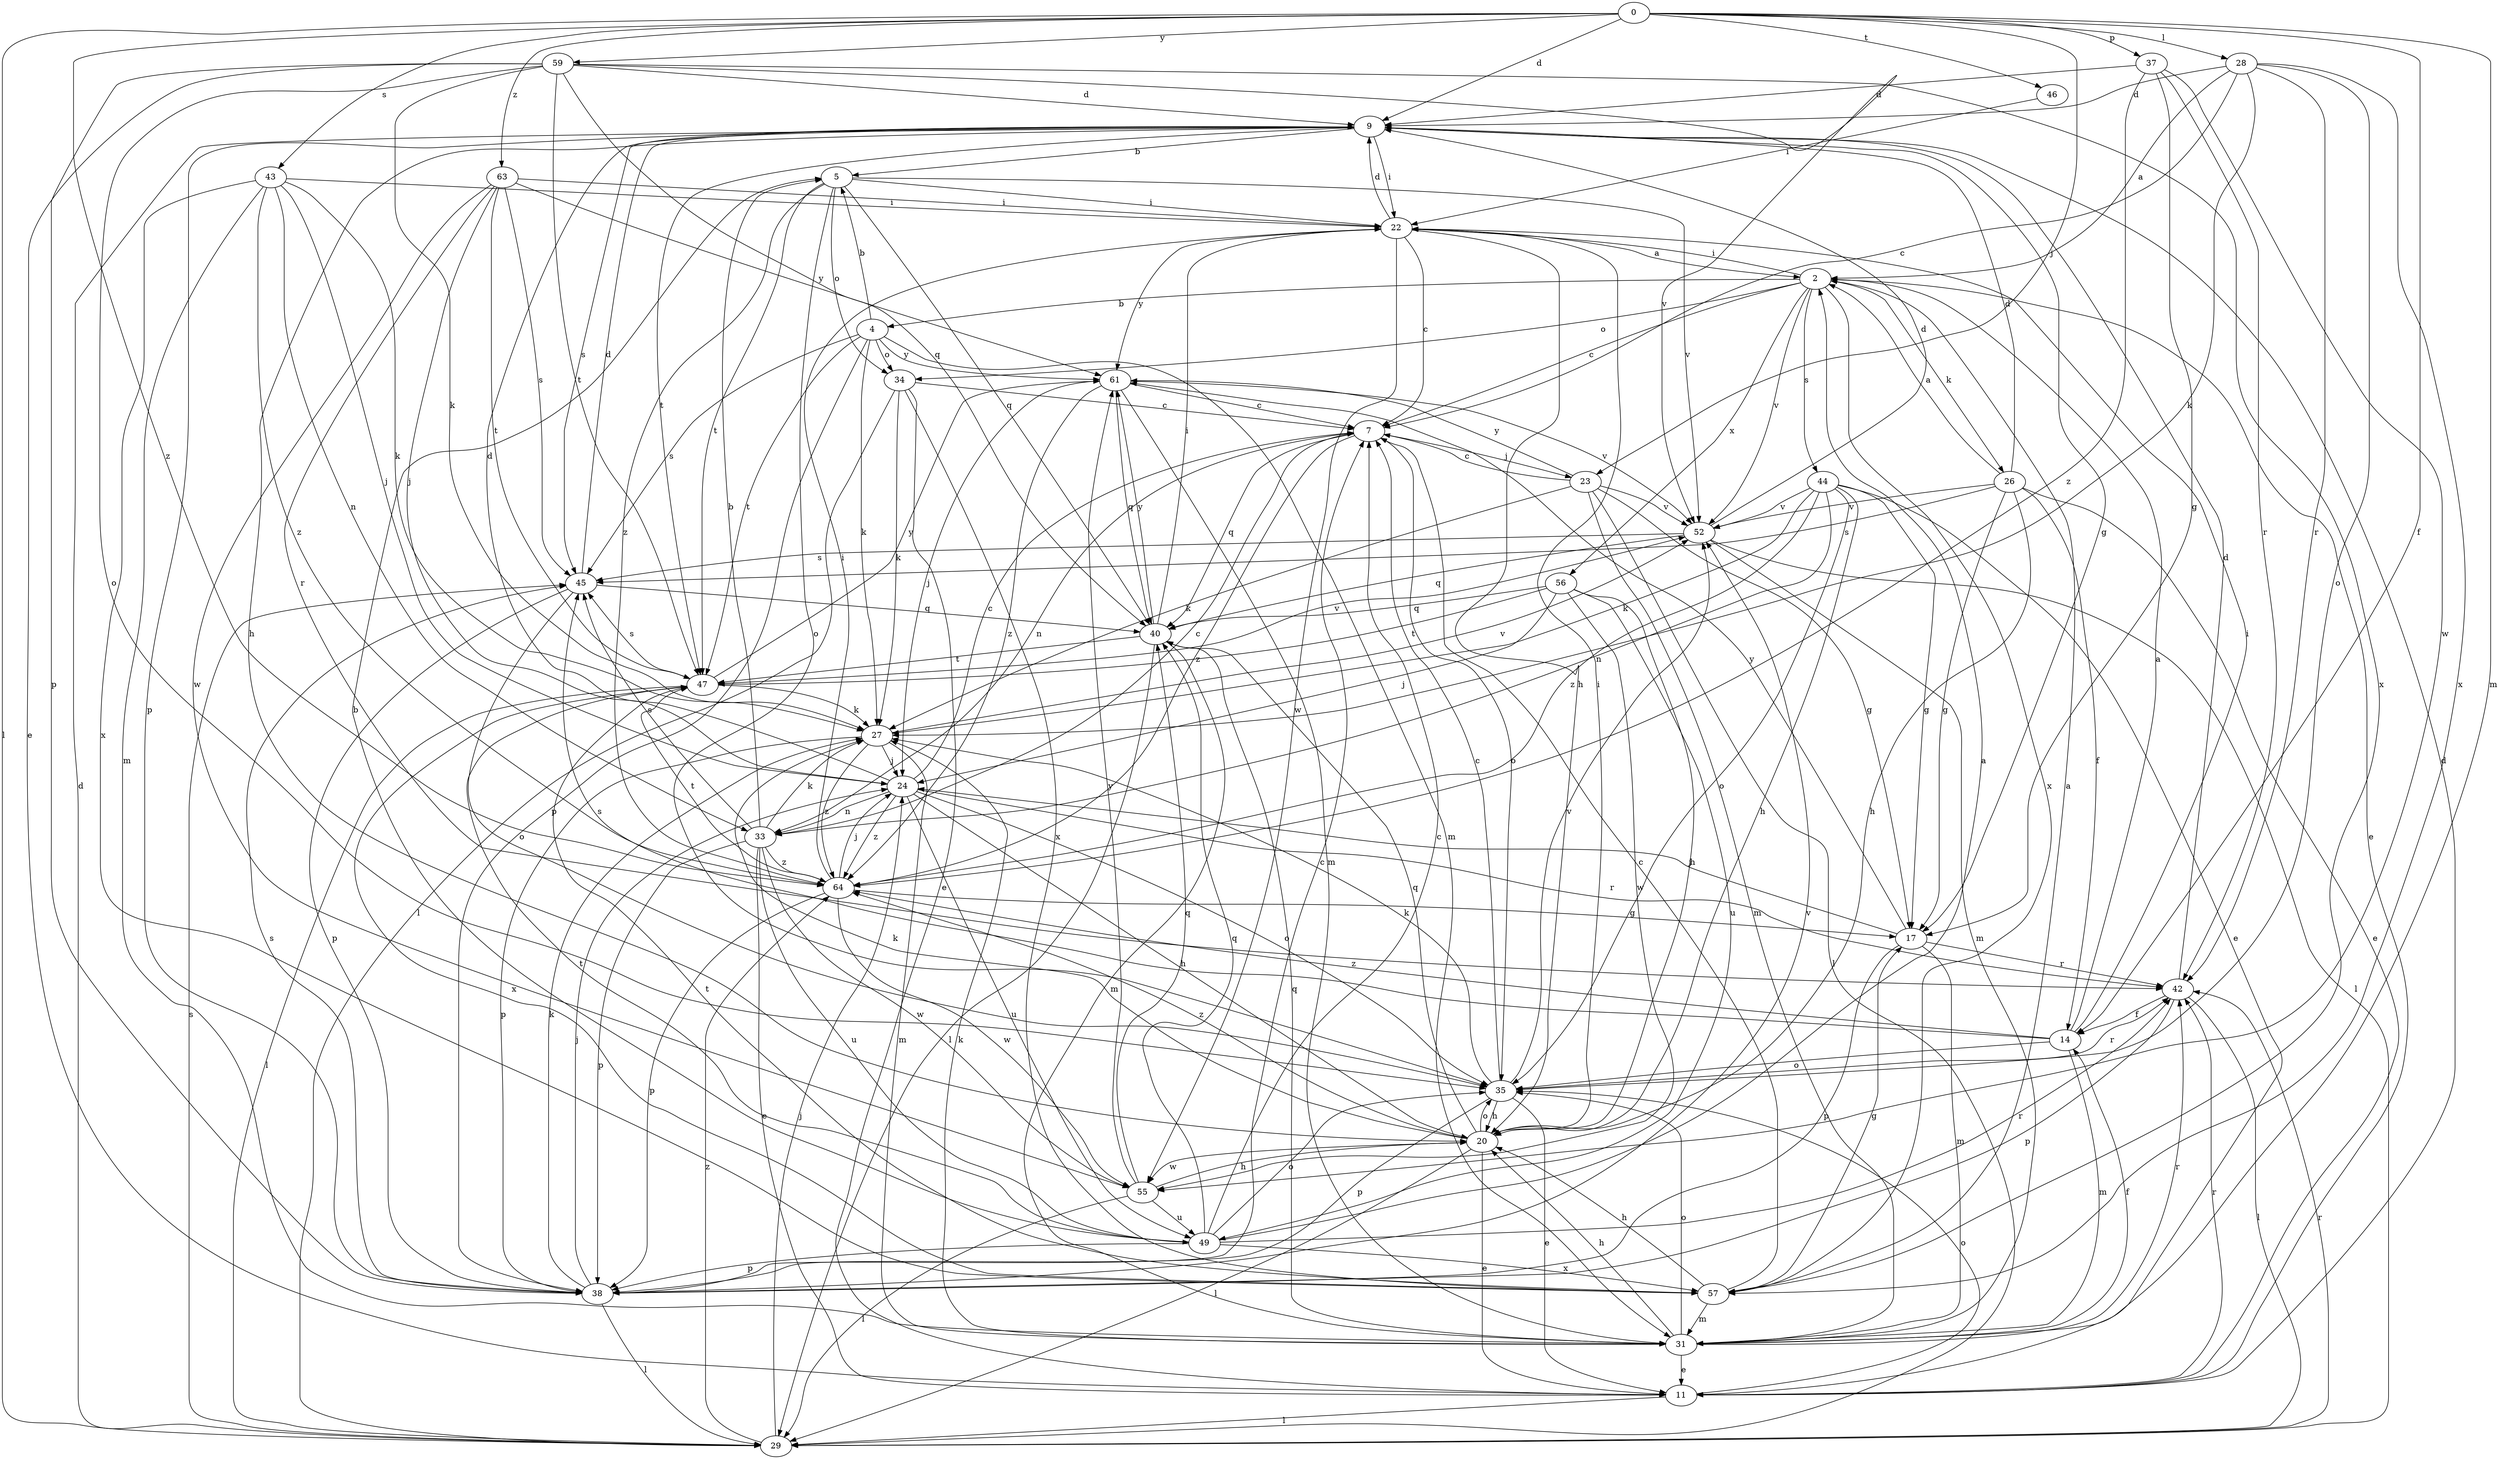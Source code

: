 strict digraph  {
0;
2;
4;
5;
7;
9;
11;
14;
17;
20;
22;
23;
24;
26;
27;
28;
29;
31;
33;
34;
35;
37;
38;
40;
42;
43;
44;
45;
46;
47;
49;
52;
55;
56;
57;
59;
61;
63;
64;
0 -> 9  [label=d];
0 -> 14  [label=f];
0 -> 23  [label=j];
0 -> 28  [label=l];
0 -> 29  [label=l];
0 -> 31  [label=m];
0 -> 37  [label=p];
0 -> 43  [label=s];
0 -> 46  [label=t];
0 -> 59  [label=y];
0 -> 63  [label=z];
0 -> 64  [label=z];
2 -> 4  [label=b];
2 -> 7  [label=c];
2 -> 11  [label=e];
2 -> 22  [label=i];
2 -> 26  [label=k];
2 -> 34  [label=o];
2 -> 44  [label=s];
2 -> 52  [label=v];
2 -> 56  [label=x];
2 -> 57  [label=x];
4 -> 5  [label=b];
4 -> 27  [label=k];
4 -> 31  [label=m];
4 -> 34  [label=o];
4 -> 38  [label=p];
4 -> 45  [label=s];
4 -> 47  [label=t];
4 -> 61  [label=y];
5 -> 22  [label=i];
5 -> 34  [label=o];
5 -> 35  [label=o];
5 -> 40  [label=q];
5 -> 47  [label=t];
5 -> 52  [label=v];
5 -> 64  [label=z];
7 -> 23  [label=j];
7 -> 33  [label=n];
7 -> 35  [label=o];
7 -> 40  [label=q];
7 -> 64  [label=z];
9 -> 5  [label=b];
9 -> 17  [label=g];
9 -> 20  [label=h];
9 -> 22  [label=i];
9 -> 38  [label=p];
9 -> 45  [label=s];
9 -> 47  [label=t];
11 -> 9  [label=d];
11 -> 29  [label=l];
11 -> 35  [label=o];
11 -> 42  [label=r];
14 -> 2  [label=a];
14 -> 22  [label=i];
14 -> 31  [label=m];
14 -> 35  [label=o];
14 -> 45  [label=s];
14 -> 64  [label=z];
17 -> 24  [label=j];
17 -> 31  [label=m];
17 -> 38  [label=p];
17 -> 42  [label=r];
17 -> 61  [label=y];
20 -> 11  [label=e];
20 -> 22  [label=i];
20 -> 27  [label=k];
20 -> 29  [label=l];
20 -> 35  [label=o];
20 -> 40  [label=q];
20 -> 55  [label=w];
20 -> 64  [label=z];
22 -> 2  [label=a];
22 -> 7  [label=c];
22 -> 9  [label=d];
22 -> 20  [label=h];
22 -> 55  [label=w];
22 -> 61  [label=y];
23 -> 7  [label=c];
23 -> 17  [label=g];
23 -> 27  [label=k];
23 -> 29  [label=l];
23 -> 31  [label=m];
23 -> 52  [label=v];
23 -> 61  [label=y];
24 -> 7  [label=c];
24 -> 9  [label=d];
24 -> 20  [label=h];
24 -> 33  [label=n];
24 -> 35  [label=o];
24 -> 42  [label=r];
24 -> 49  [label=u];
24 -> 64  [label=z];
26 -> 2  [label=a];
26 -> 9  [label=d];
26 -> 11  [label=e];
26 -> 14  [label=f];
26 -> 17  [label=g];
26 -> 20  [label=h];
26 -> 45  [label=s];
26 -> 52  [label=v];
27 -> 24  [label=j];
27 -> 31  [label=m];
27 -> 38  [label=p];
27 -> 52  [label=v];
27 -> 64  [label=z];
28 -> 2  [label=a];
28 -> 7  [label=c];
28 -> 9  [label=d];
28 -> 27  [label=k];
28 -> 35  [label=o];
28 -> 42  [label=r];
28 -> 57  [label=x];
29 -> 9  [label=d];
29 -> 24  [label=j];
29 -> 42  [label=r];
29 -> 45  [label=s];
29 -> 64  [label=z];
31 -> 11  [label=e];
31 -> 14  [label=f];
31 -> 20  [label=h];
31 -> 27  [label=k];
31 -> 35  [label=o];
31 -> 40  [label=q];
31 -> 42  [label=r];
33 -> 5  [label=b];
33 -> 7  [label=c];
33 -> 11  [label=e];
33 -> 27  [label=k];
33 -> 38  [label=p];
33 -> 45  [label=s];
33 -> 49  [label=u];
33 -> 55  [label=w];
33 -> 64  [label=z];
34 -> 7  [label=c];
34 -> 11  [label=e];
34 -> 27  [label=k];
34 -> 29  [label=l];
34 -> 57  [label=x];
35 -> 7  [label=c];
35 -> 11  [label=e];
35 -> 20  [label=h];
35 -> 27  [label=k];
35 -> 38  [label=p];
35 -> 42  [label=r];
35 -> 52  [label=v];
37 -> 9  [label=d];
37 -> 17  [label=g];
37 -> 42  [label=r];
37 -> 55  [label=w];
37 -> 64  [label=z];
38 -> 7  [label=c];
38 -> 24  [label=j];
38 -> 27  [label=k];
38 -> 29  [label=l];
38 -> 45  [label=s];
38 -> 52  [label=v];
40 -> 22  [label=i];
40 -> 29  [label=l];
40 -> 31  [label=m];
40 -> 47  [label=t];
40 -> 61  [label=y];
42 -> 9  [label=d];
42 -> 14  [label=f];
42 -> 29  [label=l];
42 -> 38  [label=p];
43 -> 22  [label=i];
43 -> 24  [label=j];
43 -> 27  [label=k];
43 -> 31  [label=m];
43 -> 33  [label=n];
43 -> 57  [label=x];
43 -> 64  [label=z];
44 -> 11  [label=e];
44 -> 17  [label=g];
44 -> 20  [label=h];
44 -> 27  [label=k];
44 -> 33  [label=n];
44 -> 35  [label=o];
44 -> 52  [label=v];
44 -> 64  [label=z];
45 -> 9  [label=d];
45 -> 35  [label=o];
45 -> 38  [label=p];
45 -> 40  [label=q];
46 -> 22  [label=i];
47 -> 27  [label=k];
47 -> 29  [label=l];
47 -> 45  [label=s];
47 -> 52  [label=v];
47 -> 57  [label=x];
47 -> 61  [label=y];
49 -> 2  [label=a];
49 -> 5  [label=b];
49 -> 7  [label=c];
49 -> 35  [label=o];
49 -> 38  [label=p];
49 -> 40  [label=q];
49 -> 42  [label=r];
49 -> 47  [label=t];
49 -> 57  [label=x];
52 -> 9  [label=d];
52 -> 29  [label=l];
52 -> 31  [label=m];
52 -> 40  [label=q];
52 -> 45  [label=s];
55 -> 20  [label=h];
55 -> 29  [label=l];
55 -> 40  [label=q];
55 -> 49  [label=u];
55 -> 61  [label=y];
56 -> 20  [label=h];
56 -> 24  [label=j];
56 -> 40  [label=q];
56 -> 47  [label=t];
56 -> 49  [label=u];
56 -> 55  [label=w];
57 -> 2  [label=a];
57 -> 7  [label=c];
57 -> 17  [label=g];
57 -> 20  [label=h];
57 -> 31  [label=m];
57 -> 47  [label=t];
59 -> 9  [label=d];
59 -> 11  [label=e];
59 -> 27  [label=k];
59 -> 35  [label=o];
59 -> 38  [label=p];
59 -> 40  [label=q];
59 -> 47  [label=t];
59 -> 52  [label=v];
59 -> 57  [label=x];
61 -> 7  [label=c];
61 -> 24  [label=j];
61 -> 31  [label=m];
61 -> 40  [label=q];
61 -> 52  [label=v];
61 -> 64  [label=z];
63 -> 22  [label=i];
63 -> 24  [label=j];
63 -> 42  [label=r];
63 -> 45  [label=s];
63 -> 47  [label=t];
63 -> 55  [label=w];
63 -> 61  [label=y];
64 -> 17  [label=g];
64 -> 22  [label=i];
64 -> 24  [label=j];
64 -> 38  [label=p];
64 -> 47  [label=t];
64 -> 55  [label=w];
}
